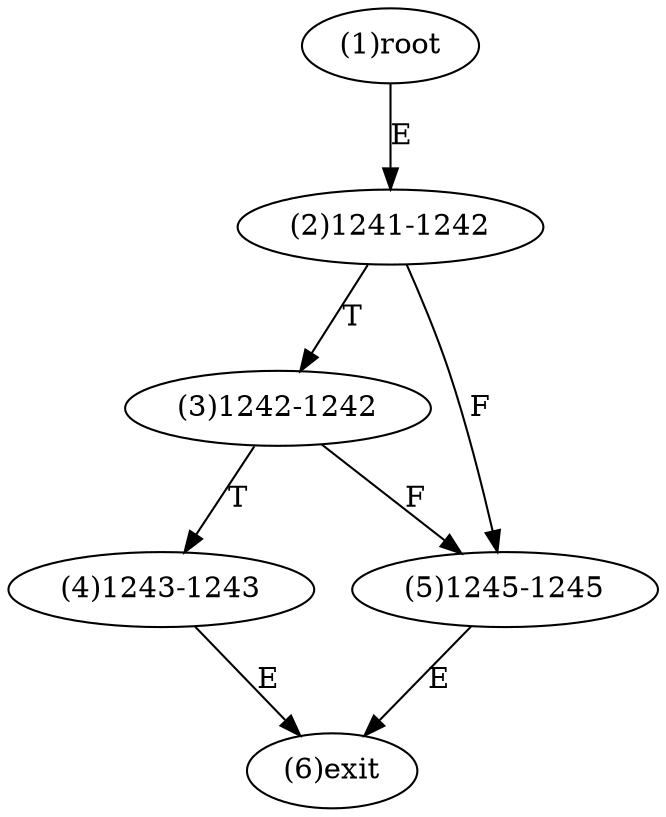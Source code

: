 digraph "" { 
1[ label="(1)root"];
2[ label="(2)1241-1242"];
3[ label="(3)1242-1242"];
4[ label="(4)1243-1243"];
5[ label="(5)1245-1245"];
6[ label="(6)exit"];
1->2[ label="E"];
2->5[ label="F"];
2->3[ label="T"];
3->5[ label="F"];
3->4[ label="T"];
4->6[ label="E"];
5->6[ label="E"];
}